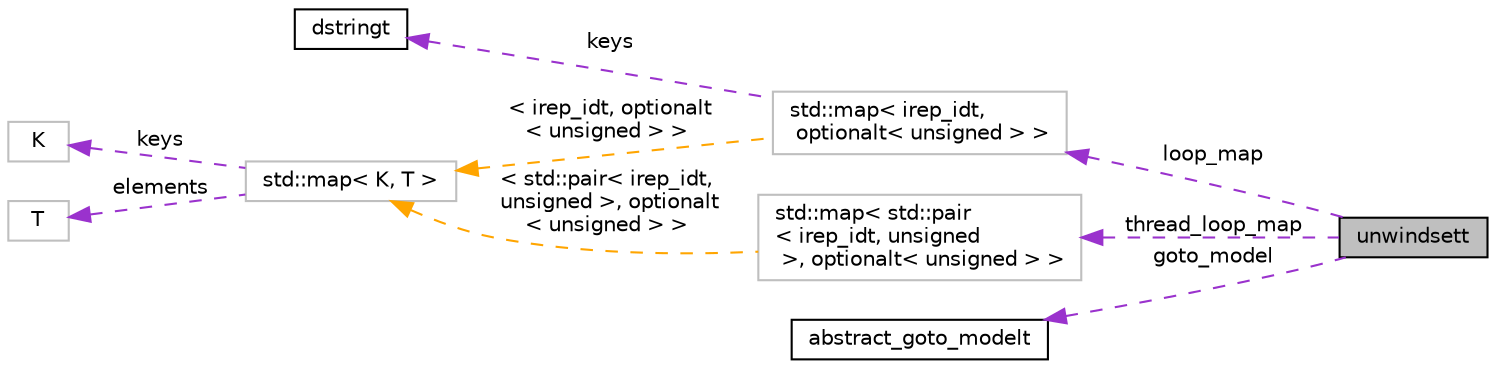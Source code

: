 digraph "unwindsett"
{
 // LATEX_PDF_SIZE
  bgcolor="transparent";
  edge [fontname="Helvetica",fontsize="10",labelfontname="Helvetica",labelfontsize="10"];
  node [fontname="Helvetica",fontsize="10",shape=record];
  rankdir="LR";
  Node1 [label="unwindsett",height=0.2,width=0.4,color="black", fillcolor="grey75", style="filled", fontcolor="black",tooltip=" "];
  Node2 -> Node1 [dir="back",color="darkorchid3",fontsize="10",style="dashed",label=" thread_loop_map" ,fontname="Helvetica"];
  Node2 [label="std::map\< std::pair\l\< irep_idt, unsigned\l \>, optionalt\< unsigned \> \>",height=0.2,width=0.4,color="grey75",tooltip=" "];
  Node3 -> Node2 [dir="back",color="orange",fontsize="10",style="dashed",label=" \< std::pair\< irep_idt,\l unsigned \>, optionalt\l\< unsigned \> \>" ,fontname="Helvetica"];
  Node3 [label="std::map\< K, T \>",height=0.2,width=0.4,color="grey75",tooltip="STL class."];
  Node4 -> Node3 [dir="back",color="darkorchid3",fontsize="10",style="dashed",label=" keys" ,fontname="Helvetica"];
  Node4 [label="K",height=0.2,width=0.4,color="grey75",tooltip=" "];
  Node5 -> Node3 [dir="back",color="darkorchid3",fontsize="10",style="dashed",label=" elements" ,fontname="Helvetica"];
  Node5 [label="T",height=0.2,width=0.4,color="grey75",tooltip=" "];
  Node6 -> Node1 [dir="back",color="darkorchid3",fontsize="10",style="dashed",label=" goto_model" ,fontname="Helvetica"];
  Node6 [label="abstract_goto_modelt",height=0.2,width=0.4,color="black",URL="$classabstract__goto__modelt.html",tooltip="Abstract interface to eager or lazy GOTO models."];
  Node7 -> Node1 [dir="back",color="darkorchid3",fontsize="10",style="dashed",label=" loop_map" ,fontname="Helvetica"];
  Node7 [label="std::map\< irep_idt,\l optionalt\< unsigned \> \>",height=0.2,width=0.4,color="grey75",tooltip=" "];
  Node8 -> Node7 [dir="back",color="darkorchid3",fontsize="10",style="dashed",label=" keys" ,fontname="Helvetica"];
  Node8 [label="dstringt",height=0.2,width=0.4,color="black",URL="$classdstringt.html",tooltip="dstringt has one field, an unsigned integer no which is an index into a static table of strings."];
  Node3 -> Node7 [dir="back",color="orange",fontsize="10",style="dashed",label=" \< irep_idt, optionalt\l\< unsigned \> \>" ,fontname="Helvetica"];
}
